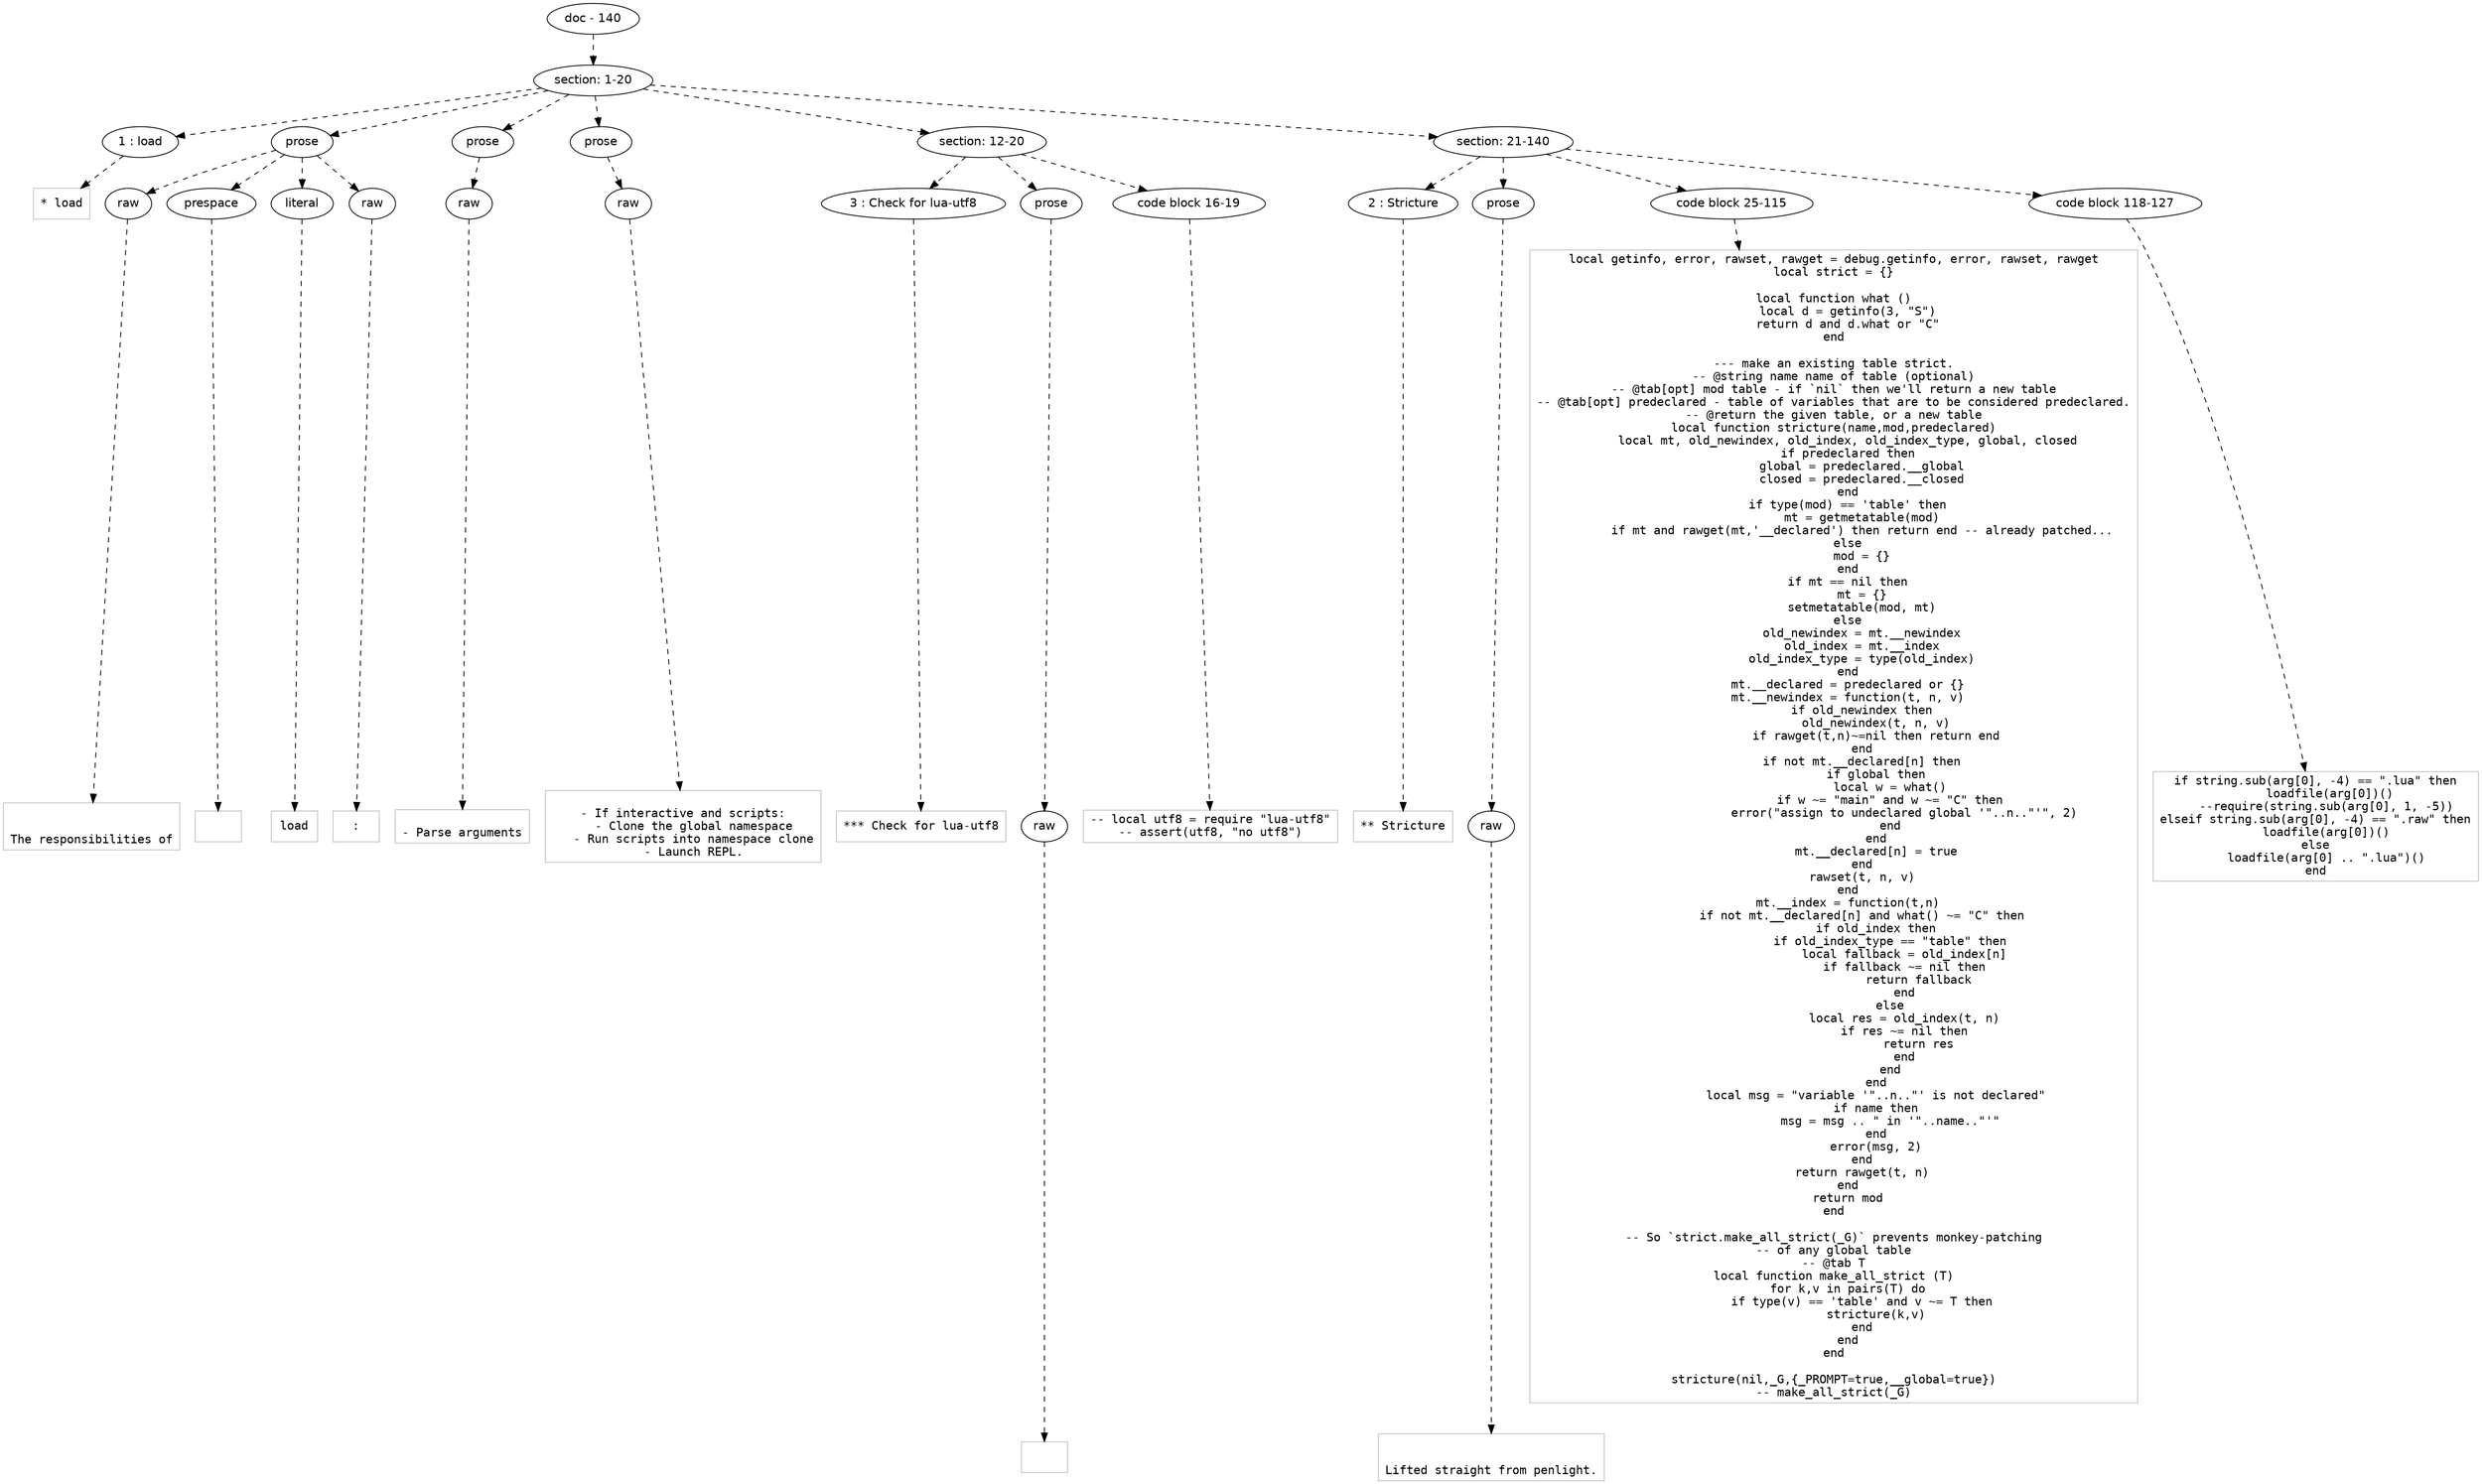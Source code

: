 digraph lpegNode {

node [fontname=Helvetica]
edge [style=dashed]

doc_0 [label="doc - 140"]


doc_0 -> { section_1}
{rank=same; section_1}

section_1 [label="section: 1-20"]


// END RANK doc_0

section_1 -> { header_2 prose_3 prose_4 prose_5 section_6 section_7}
{rank=same; header_2 prose_3 prose_4 prose_5 section_6 section_7}

header_2 [label="1 : load"]

prose_3 [label="prose"]

prose_4 [label="prose"]

prose_5 [label="prose"]

section_6 [label="section: 12-20"]

section_7 [label="section: 21-140"]


// END RANK section_1

header_2 -> leaf_8
leaf_8  [color=Gray,shape=rectangle,fontname=Inconsolata,label="* load"]
// END RANK header_2

prose_3 -> { raw_9 prespace_10 literal_11 raw_12}
{rank=same; raw_9 prespace_10 literal_11 raw_12}

raw_9 [label="raw"]

prespace_10 [label="prespace"]

literal_11 [label="literal"]

raw_12 [label="raw"]


// END RANK prose_3

raw_9 -> leaf_13
leaf_13  [color=Gray,shape=rectangle,fontname=Inconsolata,label="

The responsibilities of"]
// END RANK raw_9

prespace_10 -> leaf_14
leaf_14  [color=Gray,shape=rectangle,fontname=Inconsolata,label=" "]
// END RANK prespace_10

literal_11 -> leaf_15
leaf_15  [color=Gray,shape=rectangle,fontname=Inconsolata,label="load"]
// END RANK literal_11

raw_12 -> leaf_16
leaf_16  [color=Gray,shape=rectangle,fontname=Inconsolata,label=":
"]
// END RANK raw_12

prose_4 -> { raw_17}
{rank=same; raw_17}

raw_17 [label="raw"]


// END RANK prose_4

raw_17 -> leaf_18
leaf_18  [color=Gray,shape=rectangle,fontname=Inconsolata,label="
- Parse arguments
"]
// END RANK raw_17

prose_5 -> { raw_19}
{rank=same; raw_19}

raw_19 [label="raw"]


// END RANK prose_5

raw_19 -> leaf_20
leaf_20  [color=Gray,shape=rectangle,fontname=Inconsolata,label="
- If interactive and scripts:
   - Clone the global namespace
   - Run scripts into namespace clone
   - Launch REPL.
"]
// END RANK raw_19

section_6 -> { header_21 prose_22 codeblock_23}
{rank=same; header_21 prose_22 codeblock_23}

header_21 [label="3 : Check for lua-utf8"]

prose_22 [label="prose"]

codeblock_23 [label="code block 16-19"]


// END RANK section_6

header_21 -> leaf_24
leaf_24  [color=Gray,shape=rectangle,fontname=Inconsolata,label="*** Check for lua-utf8"]
// END RANK header_21

prose_22 -> { raw_25}
{rank=same; raw_25}

raw_25 [label="raw"]


// END RANK prose_22

raw_25 -> leaf_26
leaf_26  [color=Gray,shape=rectangle,fontname=Inconsolata,label="
"]
// END RANK raw_25

codeblock_23 -> leaf_27
leaf_27  [color=Gray,shape=rectangle,fontname=Inconsolata,label="-- local utf8 = require \"lua-utf8\"
-- assert(utf8, \"no utf8\")"]
// END RANK codeblock_23

section_7 -> { header_28 prose_29 codeblock_30 codeblock_31}
{rank=same; header_28 prose_29 codeblock_30 codeblock_31}

header_28 [label="2 : Stricture"]

prose_29 [label="prose"]

codeblock_30 [label="code block 25-115"]

codeblock_31 [label="code block 118-127"]


// END RANK section_7

header_28 -> leaf_32
leaf_32  [color=Gray,shape=rectangle,fontname=Inconsolata,label="** Stricture"]
// END RANK header_28

prose_29 -> { raw_33}
{rank=same; raw_33}

raw_33 [label="raw"]


// END RANK prose_29

raw_33 -> leaf_34
leaf_34  [color=Gray,shape=rectangle,fontname=Inconsolata,label="

Lifted straight from penlight.
"]
// END RANK raw_33

codeblock_30 -> leaf_35
leaf_35  [color=Gray,shape=rectangle,fontname=Inconsolata,label="local getinfo, error, rawset, rawget = debug.getinfo, error, rawset, rawget
local strict = {}

local function what ()
    local d = getinfo(3, \"S\")
    return d and d.what or \"C\"
end

--- make an existing table strict.
-- @string name name of table (optional)
-- @tab[opt] mod table - if `nil` then we'll return a new table
-- @tab[opt] predeclared - table of variables that are to be considered predeclared.
-- @return the given table, or a new table
local function stricture(name,mod,predeclared)
    local mt, old_newindex, old_index, old_index_type, global, closed
    if predeclared then
        global = predeclared.__global
        closed = predeclared.__closed
    end
    if type(mod) == 'table' then
        mt = getmetatable(mod)
        if mt and rawget(mt,'__declared') then return end -- already patched...
    else
        mod = {}
    end
    if mt == nil then
        mt = {}
        setmetatable(mod, mt)
    else
        old_newindex = mt.__newindex
        old_index = mt.__index
        old_index_type = type(old_index)
    end
    mt.__declared = predeclared or {}
    mt.__newindex = function(t, n, v)
        if old_newindex then
            old_newindex(t, n, v)
            if rawget(t,n)~=nil then return end
        end
        if not mt.__declared[n] then
            if global then
                local w = what()
                if w ~= \"main\" and w ~= \"C\" then
                    error(\"assign to undeclared global '\"..n..\"'\", 2)
                end
            end
            mt.__declared[n] = true
        end
        rawset(t, n, v)
    end
    mt.__index = function(t,n)
        if not mt.__declared[n] and what() ~= \"C\" then
            if old_index then
                if old_index_type == \"table\" then
                    local fallback = old_index[n]
                    if fallback ~= nil then
                        return fallback
                    end
                else
                    local res = old_index(t, n)
                    if res ~= nil then
                        return res
                    end
                end
            end
            local msg = \"variable '\"..n..\"' is not declared\"
            if name then
                msg = msg .. \" in '\"..name..\"'\"
            end
            error(msg, 2)
        end
        return rawget(t, n)
    end
    return mod
end

-- So `strict.make_all_strict(_G)` prevents monkey-patching
-- of any global table
-- @tab T
local function make_all_strict (T)
    for k,v in pairs(T) do
        if type(v) == 'table' and v ~= T then
            stricture(k,v)
        end
    end
end

stricture(nil,_G,{_PROMPT=true,__global=true})
-- make_all_strict(_G)"]
// END RANK codeblock_30

codeblock_31 -> leaf_36
leaf_36  [color=Gray,shape=rectangle,fontname=Inconsolata,label="if string.sub(arg[0], -4) == \".lua\" then
    loadfile(arg[0])()
   --require(string.sub(arg[0], 1, -5))
elseif string.sub(arg[0], -4) == \".raw\" then
   loadfile(arg[0])()
else
   loadfile(arg[0] .. \".lua\")()
end"]
// END RANK codeblock_31


}
